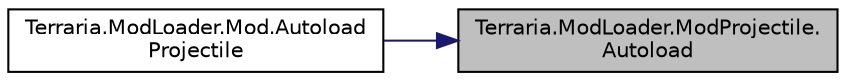 digraph "Terraria.ModLoader.ModProjectile.Autoload"
{
 // LATEX_PDF_SIZE
  edge [fontname="Helvetica",fontsize="10",labelfontname="Helvetica",labelfontsize="10"];
  node [fontname="Helvetica",fontsize="10",shape=record];
  rankdir="RL";
  Node1 [label="Terraria.ModLoader.ModProjectile.\lAutoload",height=0.2,width=0.4,color="black", fillcolor="grey75", style="filled", fontcolor="black",tooltip="Allows you to automatically load a projectile instead of using Mod.AddProjectile. Return true to allo..."];
  Node1 -> Node2 [dir="back",color="midnightblue",fontsize="10",style="solid",fontname="Helvetica"];
  Node2 [label="Terraria.ModLoader.Mod.Autoload\lProjectile",height=0.2,width=0.4,color="black", fillcolor="white", style="filled",URL="$class_terraria_1_1_mod_loader_1_1_mod.html#a2cc06bb68e395f20ede259d09eb91b05",tooltip=" "];
}
